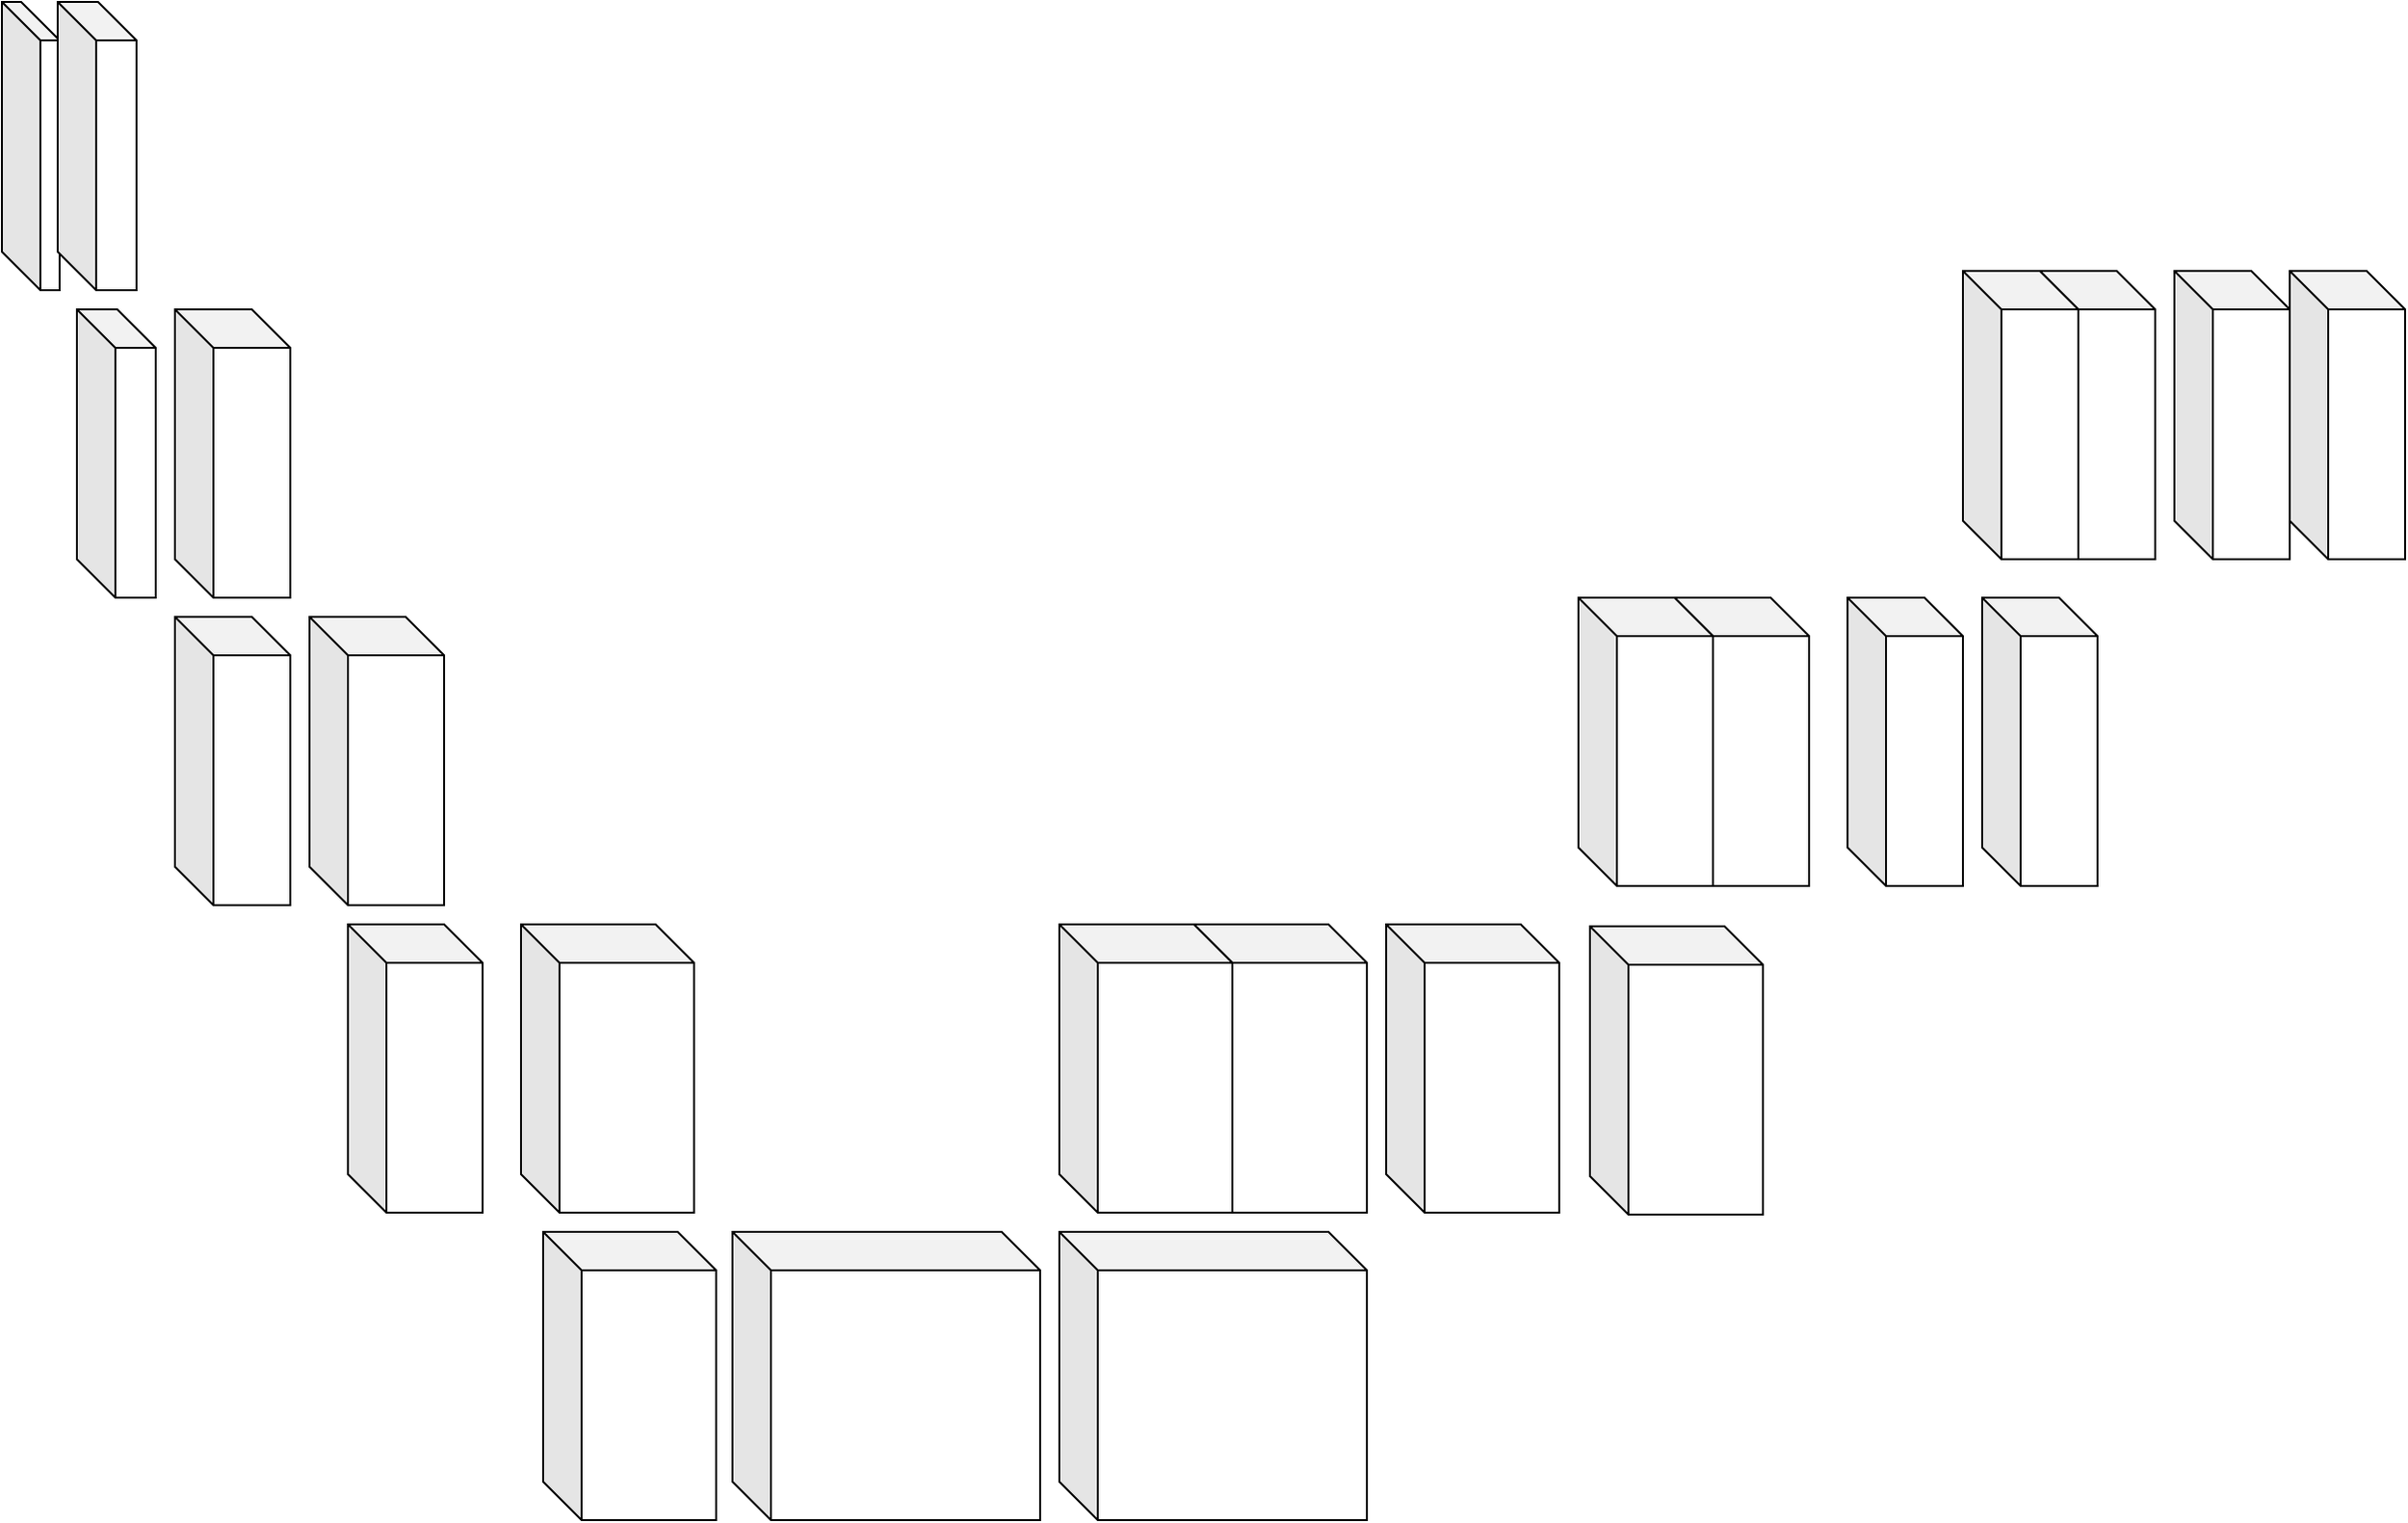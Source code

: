 <mxfile version="24.7.10">
  <diagram name="페이지-1" id="CwMKUaeTe422RupHbckm">
    <mxGraphModel dx="3118" dy="1301" grid="1" gridSize="10" guides="1" tooltips="1" connect="1" arrows="1" fold="1" page="1" pageScale="1" pageWidth="827" pageHeight="1169" math="0" shadow="0">
      <root>
        <mxCell id="0" />
        <mxCell id="1" parent="0" />
        <mxCell id="WlQB5wp_Slh41_nib7o7-61" value="" style="shape=cube;whiteSpace=wrap;html=1;boundedLbl=1;backgroundOutline=1;darkOpacity=0.05;darkOpacity2=0.1;" vertex="1" parent="1">
          <mxGeometry x="320" y="310" width="60" height="150" as="geometry" />
        </mxCell>
        <mxCell id="WlQB5wp_Slh41_nib7o7-57" value="" style="shape=cube;whiteSpace=wrap;html=1;boundedLbl=1;backgroundOutline=1;darkOpacity=0.05;darkOpacity2=0.1;" vertex="1" parent="1">
          <mxGeometry x="130" y="480" width="70" height="150" as="geometry" />
        </mxCell>
        <mxCell id="WlQB5wp_Slh41_nib7o7-51" value="" style="shape=cube;whiteSpace=wrap;html=1;boundedLbl=1;backgroundOutline=1;darkOpacity=0.05;darkOpacity2=0.1;" vertex="1" parent="1">
          <mxGeometry x="86" y="651" width="90" height="150" as="geometry" />
        </mxCell>
        <mxCell id="WlQB5wp_Slh41_nib7o7-50" value="" style="shape=cube;whiteSpace=wrap;html=1;boundedLbl=1;backgroundOutline=1;darkOpacity=0.05;darkOpacity2=0.1;" vertex="1" parent="1">
          <mxGeometry x="-20" y="650" width="90" height="150" as="geometry" />
        </mxCell>
        <mxCell id="WlQB5wp_Slh41_nib7o7-40" value="" style="shape=cube;whiteSpace=wrap;html=1;boundedLbl=1;backgroundOutline=1;darkOpacity=0.05;darkOpacity2=0.1;" vertex="1" parent="1">
          <mxGeometry x="-120" y="650" width="90" height="150" as="geometry" />
        </mxCell>
        <mxCell id="WlQB5wp_Slh41_nib7o7-16" value="" style="shape=cube;whiteSpace=wrap;html=1;boundedLbl=1;backgroundOutline=1;darkOpacity=0.05;darkOpacity2=0.1;" vertex="1" parent="1">
          <mxGeometry x="80" y="480" width="70" height="150" as="geometry" />
        </mxCell>
        <mxCell id="WlQB5wp_Slh41_nib7o7-39" value="" style="shape=cube;whiteSpace=wrap;html=1;boundedLbl=1;backgroundOutline=1;darkOpacity=0.05;darkOpacity2=0.1;" vertex="1" parent="1">
          <mxGeometry x="-190" y="650" width="90" height="150" as="geometry" />
        </mxCell>
        <mxCell id="WlQB5wp_Slh41_nib7o7-46" value="" style="shape=cube;whiteSpace=wrap;html=1;boundedLbl=1;backgroundOutline=1;darkOpacity=0.05;darkOpacity2=0.1;" vertex="1" parent="1">
          <mxGeometry x="-190" y="810" width="160" height="150" as="geometry" />
        </mxCell>
        <mxCell id="WlQB5wp_Slh41_nib7o7-58" value="" style="shape=cube;whiteSpace=wrap;html=1;boundedLbl=1;backgroundOutline=1;darkOpacity=0.05;darkOpacity2=0.1;" vertex="1" parent="1">
          <mxGeometry x="220" y="480" width="60" height="150" as="geometry" />
        </mxCell>
        <mxCell id="WlQB5wp_Slh41_nib7o7-59" value="" style="shape=cube;whiteSpace=wrap;html=1;boundedLbl=1;backgroundOutline=1;darkOpacity=0.05;darkOpacity2=0.1;" vertex="1" parent="1">
          <mxGeometry x="290" y="480" width="60" height="150" as="geometry" />
        </mxCell>
        <mxCell id="WlQB5wp_Slh41_nib7o7-1" value="" style="shape=cube;whiteSpace=wrap;html=1;boundedLbl=1;backgroundOutline=1;darkOpacity=0.05;darkOpacity2=0.1;" vertex="1" parent="1">
          <mxGeometry x="-740" y="170" width="30" height="150" as="geometry" />
        </mxCell>
        <mxCell id="WlQB5wp_Slh41_nib7o7-2" value="" style="shape=cube;whiteSpace=wrap;html=1;boundedLbl=1;backgroundOutline=1;darkOpacity=0.05;darkOpacity2=0.1;" vertex="1" parent="1">
          <mxGeometry x="-711" y="170" width="41" height="150" as="geometry" />
        </mxCell>
        <mxCell id="WlQB5wp_Slh41_nib7o7-13" value="" style="shape=cube;whiteSpace=wrap;html=1;boundedLbl=1;backgroundOutline=1;darkOpacity=0.05;darkOpacity2=0.1;" vertex="1" parent="1">
          <mxGeometry x="-701" y="330" width="41" height="150" as="geometry" />
        </mxCell>
        <mxCell id="WlQB5wp_Slh41_nib7o7-14" value="" style="shape=cube;whiteSpace=wrap;html=1;boundedLbl=1;backgroundOutline=1;darkOpacity=0.05;darkOpacity2=0.1;" vertex="1" parent="1">
          <mxGeometry x="-650" y="330" width="60" height="150" as="geometry" />
        </mxCell>
        <mxCell id="WlQB5wp_Slh41_nib7o7-15" value="" style="shape=cube;whiteSpace=wrap;html=1;boundedLbl=1;backgroundOutline=1;darkOpacity=0.05;darkOpacity2=0.1;" vertex="1" parent="1">
          <mxGeometry x="-650" y="490" width="60" height="150" as="geometry" />
        </mxCell>
        <mxCell id="WlQB5wp_Slh41_nib7o7-17" value="" style="shape=cube;whiteSpace=wrap;html=1;boundedLbl=1;backgroundOutline=1;darkOpacity=0.05;darkOpacity2=0.1;" vertex="1" parent="1">
          <mxGeometry x="-560" y="650" width="70" height="150" as="geometry" />
        </mxCell>
        <mxCell id="WlQB5wp_Slh41_nib7o7-18" value="" style="shape=cube;whiteSpace=wrap;html=1;boundedLbl=1;backgroundOutline=1;darkOpacity=0.05;darkOpacity2=0.1;" vertex="1" parent="1">
          <mxGeometry x="-470" y="650" width="90" height="150" as="geometry" />
        </mxCell>
        <mxCell id="WlQB5wp_Slh41_nib7o7-36" value="" style="shape=cube;whiteSpace=wrap;html=1;boundedLbl=1;backgroundOutline=1;darkOpacity=0.05;darkOpacity2=0.1;" vertex="1" parent="1">
          <mxGeometry x="-458.5" y="810" width="90" height="150" as="geometry" />
        </mxCell>
        <mxCell id="WlQB5wp_Slh41_nib7o7-37" value="" style="shape=cube;whiteSpace=wrap;html=1;boundedLbl=1;backgroundOutline=1;darkOpacity=0.05;darkOpacity2=0.1;" vertex="1" parent="1">
          <mxGeometry x="-360" y="810" width="160" height="150" as="geometry" />
        </mxCell>
        <mxCell id="WlQB5wp_Slh41_nib7o7-56" value="" style="shape=cube;whiteSpace=wrap;html=1;boundedLbl=1;backgroundOutline=1;darkOpacity=0.05;darkOpacity2=0.1;" vertex="1" parent="1">
          <mxGeometry x="-580" y="490" width="70" height="150" as="geometry" />
        </mxCell>
        <mxCell id="WlQB5wp_Slh41_nib7o7-60" value="" style="shape=cube;whiteSpace=wrap;html=1;boundedLbl=1;backgroundOutline=1;darkOpacity=0.05;darkOpacity2=0.1;" vertex="1" parent="1">
          <mxGeometry x="280" y="310" width="60" height="150" as="geometry" />
        </mxCell>
        <mxCell id="WlQB5wp_Slh41_nib7o7-63" value="" style="shape=cube;whiteSpace=wrap;html=1;boundedLbl=1;backgroundOutline=1;darkOpacity=0.05;darkOpacity2=0.1;" vertex="1" parent="1">
          <mxGeometry x="390" y="310" width="60" height="150" as="geometry" />
        </mxCell>
        <mxCell id="WlQB5wp_Slh41_nib7o7-64" value="" style="shape=cube;whiteSpace=wrap;html=1;boundedLbl=1;backgroundOutline=1;darkOpacity=0.05;darkOpacity2=0.1;" vertex="1" parent="1">
          <mxGeometry x="450" y="310" width="60" height="150" as="geometry" />
        </mxCell>
      </root>
    </mxGraphModel>
  </diagram>
</mxfile>
